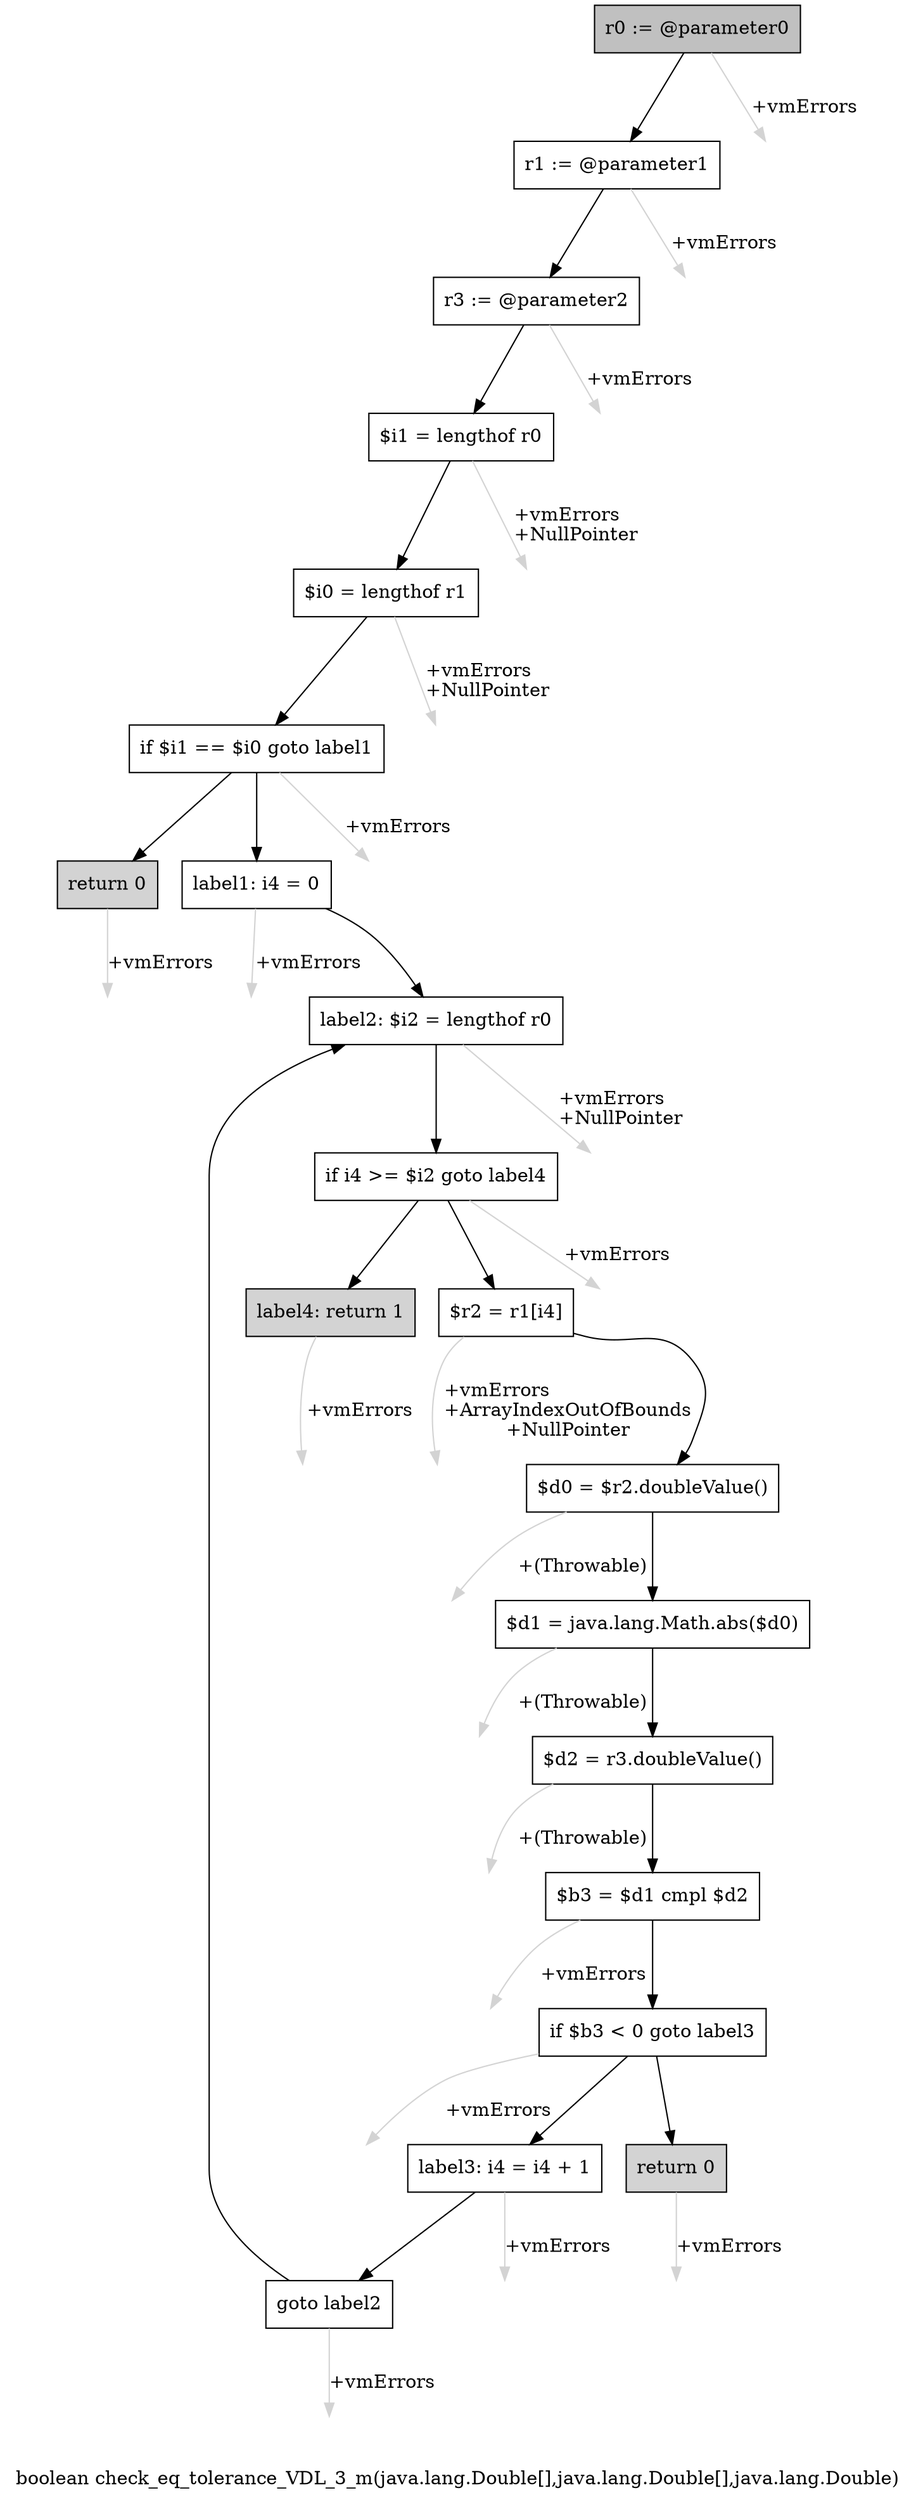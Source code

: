digraph "boolean check_eq_tolerance_VDL_3_m(java.lang.Double[],java.lang.Double[],java.lang.Double)" {
    label="boolean check_eq_tolerance_VDL_3_m(java.lang.Double[],java.lang.Double[],java.lang.Double)";
    node [shape=box];
    "0" [style=filled,fillcolor=gray,label="r0 := @parameter0",];
    "1" [label="r1 := @parameter1",];
    "0"->"1" [color=black,];
    "20" [style=invis,label="Esc",];
    "0"->"20" [color=lightgray,label="\l+vmErrors",];
    "2" [label="r3 := @parameter2",];
    "1"->"2" [color=black,];
    "21" [style=invis,label="Esc",];
    "1"->"21" [color=lightgray,label="\l+vmErrors",];
    "3" [label="$i1 = lengthof r0",];
    "2"->"3" [color=black,];
    "22" [style=invis,label="Esc",];
    "2"->"22" [color=lightgray,label="\l+vmErrors",];
    "4" [label="$i0 = lengthof r1",];
    "3"->"4" [color=black,];
    "23" [style=invis,label="Esc",];
    "3"->"23" [color=lightgray,label="\l+vmErrors\l+NullPointer",];
    "5" [label="if $i1 == $i0 goto label1",];
    "4"->"5" [color=black,];
    "24" [style=invis,label="Esc",];
    "4"->"24" [color=lightgray,label="\l+vmErrors\l+NullPointer",];
    "6" [style=filled,fillcolor=lightgray,label="return 0",];
    "5"->"6" [color=black,];
    "7" [label="label1: i4 = 0",];
    "5"->"7" [color=black,];
    "25" [style=invis,label="Esc",];
    "5"->"25" [color=lightgray,label="\l+vmErrors",];
    "26" [style=invis,label="Esc",];
    "6"->"26" [color=lightgray,label="\l+vmErrors",];
    "8" [label="label2: $i2 = lengthof r0",];
    "7"->"8" [color=black,];
    "27" [style=invis,label="Esc",];
    "7"->"27" [color=lightgray,label="\l+vmErrors",];
    "9" [label="if i4 >= $i2 goto label4",];
    "8"->"9" [color=black,];
    "28" [style=invis,label="Esc",];
    "8"->"28" [color=lightgray,label="\l+vmErrors\l+NullPointer",];
    "10" [label="$r2 = r1[i4]",];
    "9"->"10" [color=black,];
    "19" [style=filled,fillcolor=lightgray,label="label4: return 1",];
    "9"->"19" [color=black,];
    "29" [style=invis,label="Esc",];
    "9"->"29" [color=lightgray,label="\l+vmErrors",];
    "11" [label="$d0 = $r2.doubleValue()",];
    "10"->"11" [color=black,];
    "30" [style=invis,label="Esc",];
    "10"->"30" [color=lightgray,label="\l+vmErrors\l+ArrayIndexOutOfBounds\l+NullPointer",];
    "12" [label="$d1 = java.lang.Math.abs($d0)",];
    "11"->"12" [color=black,];
    "31" [style=invis,label="Esc",];
    "11"->"31" [color=lightgray,label="\l+(Throwable)",];
    "13" [label="$d2 = r3.doubleValue()",];
    "12"->"13" [color=black,];
    "32" [style=invis,label="Esc",];
    "12"->"32" [color=lightgray,label="\l+(Throwable)",];
    "14" [label="$b3 = $d1 cmpl $d2",];
    "13"->"14" [color=black,];
    "33" [style=invis,label="Esc",];
    "13"->"33" [color=lightgray,label="\l+(Throwable)",];
    "15" [label="if $b3 < 0 goto label3",];
    "14"->"15" [color=black,];
    "34" [style=invis,label="Esc",];
    "14"->"34" [color=lightgray,label="\l+vmErrors",];
    "16" [style=filled,fillcolor=lightgray,label="return 0",];
    "15"->"16" [color=black,];
    "17" [label="label3: i4 = i4 + 1",];
    "15"->"17" [color=black,];
    "35" [style=invis,label="Esc",];
    "15"->"35" [color=lightgray,label="\l+vmErrors",];
    "36" [style=invis,label="Esc",];
    "16"->"36" [color=lightgray,label="\l+vmErrors",];
    "18" [label="goto label2",];
    "17"->"18" [color=black,];
    "37" [style=invis,label="Esc",];
    "17"->"37" [color=lightgray,label="\l+vmErrors",];
    "18"->"8" [color=black,];
    "38" [style=invis,label="Esc",];
    "18"->"38" [color=lightgray,label="\l+vmErrors",];
    "39" [style=invis,label="Esc",];
    "19"->"39" [color=lightgray,label="\l+vmErrors",];
}
